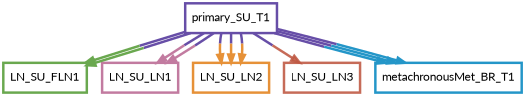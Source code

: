 digraph  {
dpi=600;size=3.5;
LN_SU_FLN1 [color="#6aa84fff", fillcolor=white, fontname=Lato, penwidth="3.0", shape=box];
LN_SU_LN1 [color="#c27ba0ff", fillcolor=white, fontname=Lato, penwidth="3.0", shape=box];
LN_SU_LN2 [color="#e69138ff", fillcolor=white, fontname=Lato, penwidth="3.0", shape=box];
LN_SU_LN3 [color="#be5742e1", fillcolor=white, fontname=Lato, penwidth="3.0", shape=box];
metachronousMet_BR_T1 [color="#2496c8ff", fillcolor=white, fontname=Lato, penwidth="3.0", shape=box];
primary_SU_T1 [color="#674ea7ff", fillcolor=white, fontname=Lato, penwidth="3.0", shape=box];
primary_SU_T1 -> LN_SU_FLN1  [color="#674ea7ff;0.5:#6aa84fff", key=0, penwidth=3];
primary_SU_T1 -> LN_SU_FLN1  [color="#674ea7ff;0.5:#6aa84fff", key=1, penwidth=3];
primary_SU_T1 -> LN_SU_LN1  [color="#674ea7ff;0.5:#c27ba0ff", key=0, penwidth=3];
primary_SU_T1 -> LN_SU_LN1  [color="#674ea7ff;0.5:#c27ba0ff", key=1, penwidth=3];
primary_SU_T1 -> LN_SU_LN2  [color="#674ea7ff;0.5:#e69138ff", key=0, penwidth=3];
primary_SU_T1 -> LN_SU_LN2  [color="#674ea7ff;0.5:#e69138ff", key=1, penwidth=3];
primary_SU_T1 -> LN_SU_LN2  [color="#674ea7ff;0.5:#e69138ff", key=2, penwidth=3];
primary_SU_T1 -> LN_SU_LN3  [color="#674ea7ff;0.5:#be5742e1", key=0, penwidth=3];
primary_SU_T1 -> metachronousMet_BR_T1  [color="#674ea7ff;0.5:#2496c8ff", key=0, penwidth=3];
primary_SU_T1 -> metachronousMet_BR_T1  [color="#674ea7ff;0.5:#2496c8ff", key=1, penwidth=3];
primary_SU_T1 -> metachronousMet_BR_T1  [color="#674ea7ff;0.5:#2496c8ff", key=2, penwidth=3];
}
